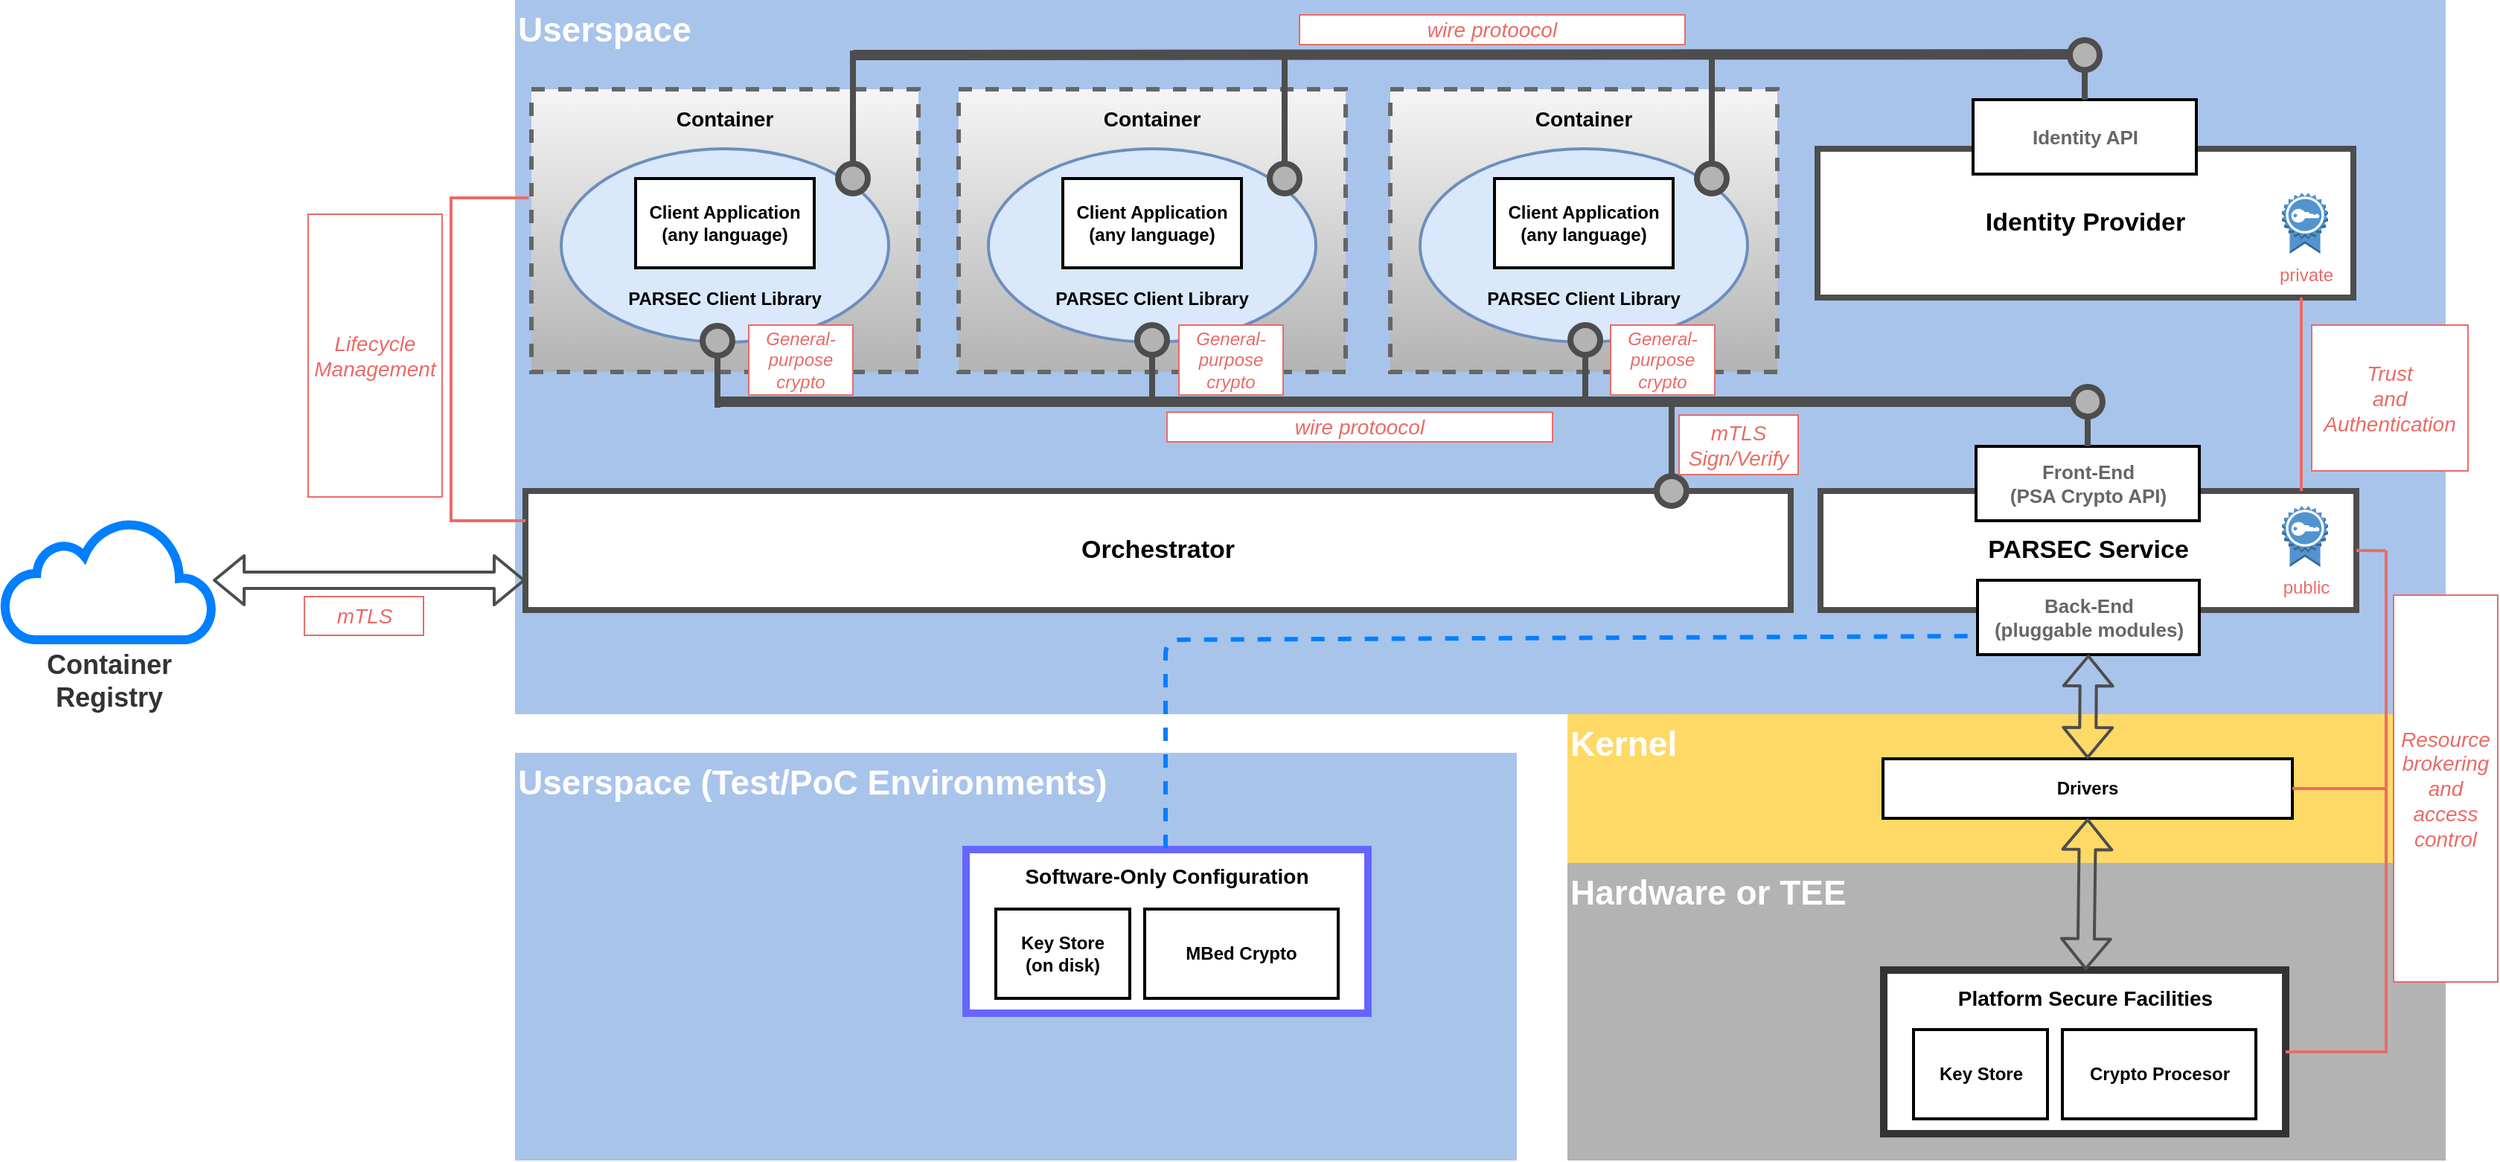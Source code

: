 <mxfile version="11.1.4" type="device"><diagram id="nnO2t3JI75dAM04FSM4a" name="Page-1"><mxGraphModel dx="2243" dy="840" grid="1" gridSize="10" guides="1" tooltips="1" connect="1" arrows="1" fold="1" page="1" pageScale="1" pageWidth="827" pageHeight="1169" math="0" shadow="0"><root><mxCell id="0"/><mxCell id="1" parent="0"/><mxCell id="nVXsUajw_tlJqkkYu1b2-60" value="&lt;b&gt;&lt;font color=&quot;#ffffff&quot; style=&quot;font-size: 23px&quot;&gt;Userspace (Test/PoC Environments)&lt;/font&gt;&lt;/b&gt;" style="rounded=0;whiteSpace=wrap;html=1;strokeWidth=2;strokeColor=none;fillColor=#A9C4EB;align=left;imageVerticalAlign=top;verticalAlign=top;" vertex="1" parent="1"><mxGeometry x="33" y="536" width="673" height="274" as="geometry"/></mxCell><mxCell id="nVXsUajw_tlJqkkYu1b2-15" value="&lt;b&gt;&lt;font color=&quot;#ffffff&quot; style=&quot;font-size: 23px&quot;&gt;Hardware or TEE&lt;/font&gt;&lt;/b&gt;" style="rounded=0;whiteSpace=wrap;html=1;strokeWidth=2;strokeColor=none;fillColor=#B3B3B3;align=left;imageVerticalAlign=top;verticalAlign=top;" vertex="1" parent="1"><mxGeometry x="740" y="610" width="590" height="200" as="geometry"/></mxCell><mxCell id="nVXsUajw_tlJqkkYu1b2-14" value="&lt;b&gt;&lt;font color=&quot;#ffffff&quot; style=&quot;font-size: 23px&quot;&gt;Kernel&lt;/font&gt;&lt;/b&gt;" style="rounded=0;whiteSpace=wrap;html=1;strokeWidth=2;strokeColor=none;fillColor=#FFD966;align=left;imageVerticalAlign=top;verticalAlign=top;" vertex="1" parent="1"><mxGeometry x="740" y="510" width="590" height="100" as="geometry"/></mxCell><mxCell id="nVXsUajw_tlJqkkYu1b2-13" value="&lt;b&gt;&lt;font color=&quot;#ffffff&quot; style=&quot;font-size: 23px&quot;&gt;Userspace&lt;/font&gt;&lt;/b&gt;" style="rounded=0;whiteSpace=wrap;html=1;strokeWidth=2;strokeColor=none;fillColor=#A9C4EB;align=left;imageVerticalAlign=top;verticalAlign=top;" vertex="1" parent="1"><mxGeometry x="33" y="30" width="1297" height="480" as="geometry"/></mxCell><mxCell id="j612LXvGeAoHQ2HB3Ahq-9" value="&lt;b style=&quot;font-size: 14px&quot;&gt;Container&lt;br&gt;&lt;br&gt;&lt;br&gt;&lt;br&gt;&lt;br&gt;&lt;br&gt;&lt;br&gt;&lt;br&gt;&lt;br&gt;&lt;br&gt;&lt;/b&gt;" style="rounded=0;whiteSpace=wrap;html=1;strokeWidth=3;dashed=1;gradientColor=#b3b3b3;fillColor=#f5f5f5;strokeColor=#666666;" parent="1" vertex="1"><mxGeometry x="331" y="90" width="260" height="190" as="geometry"/></mxCell><mxCell id="j612LXvGeAoHQ2HB3Ahq-7" value="&lt;b&gt;&lt;br&gt;&lt;br&gt;&lt;br&gt;&lt;br&gt;&lt;br&gt;PARSEC Client Library&lt;/b&gt;" style="ellipse;whiteSpace=wrap;html=1;strokeWidth=2;fillColor=#dae8fc;strokeColor=#6c8ebf;" parent="1" vertex="1"><mxGeometry x="351" y="130" width="220" height="130" as="geometry"/></mxCell><mxCell id="j612LXvGeAoHQ2HB3Ahq-2" value="&lt;b&gt;Client Application&lt;br&gt;(any language)&lt;br&gt;&lt;/b&gt;" style="rounded=0;whiteSpace=wrap;html=1;strokeWidth=2;" parent="1" vertex="1"><mxGeometry x="401" y="150" width="120" height="60" as="geometry"/></mxCell><mxCell id="j612LXvGeAoHQ2HB3Ahq-4" value="&lt;b&gt;&lt;font style=&quot;font-size: 17px&quot;&gt;PARSEC Service&lt;/font&gt;&lt;/b&gt;" style="rounded=0;whiteSpace=wrap;html=1;strokeWidth=4;strokeColor=#4D4D4D;" parent="1" vertex="1"><mxGeometry x="910" y="360" width="360" height="80" as="geometry"/></mxCell><mxCell id="j612LXvGeAoHQ2HB3Ahq-8" value="&lt;font size=&quot;1&quot;&gt;&lt;b style=&quot;font-size: 14px&quot;&gt;Platform Secure Facilities&lt;/b&gt;&lt;/font&gt;&lt;br&gt;&lt;br&gt;&lt;br&gt;&lt;br&gt;&lt;br&gt;&lt;br&gt;" style="rounded=0;whiteSpace=wrap;html=1;strokeWidth=5;strokeColor=#333333;" parent="1" vertex="1"><mxGeometry x="952.5" y="682" width="270" height="110" as="geometry"/></mxCell><mxCell id="nVXsUajw_tlJqkkYu1b2-1" value="&lt;b&gt;Key Store&lt;/b&gt;" style="rounded=0;whiteSpace=wrap;html=1;strokeWidth=2;" vertex="1" parent="1"><mxGeometry x="972.5" y="722" width="90" height="60" as="geometry"/></mxCell><mxCell id="nVXsUajw_tlJqkkYu1b2-2" value="&lt;b&gt;Crypto Procesor&lt;/b&gt;" style="rounded=0;whiteSpace=wrap;html=1;strokeWidth=2;" vertex="1" parent="1"><mxGeometry x="1072.5" y="722" width="130" height="60" as="geometry"/></mxCell><mxCell id="j612LXvGeAoHQ2HB3Ahq-6" value="" style="shape=image;html=1;verticalAlign=top;verticalLabelPosition=bottom;labelBackgroundColor=#ffffff;imageAspect=0;aspect=fixed;image=https://cdn4.iconfinder.com/data/icons/evil-icons-user-interface/64/lock-128.png;strokeWidth=2;imageBackground=none;" parent="1" vertex="1"><mxGeometry x="938" y="630" width="52" height="52" as="geometry"/></mxCell><mxCell id="nVXsUajw_tlJqkkYu1b2-4" value="&lt;b&gt;Drivers&lt;/b&gt;" style="rounded=0;whiteSpace=wrap;html=1;strokeWidth=2;" vertex="1" parent="1"><mxGeometry x="952" y="540" width="275" height="40" as="geometry"/></mxCell><mxCell id="nVXsUajw_tlJqkkYu1b2-7" value="&lt;b style=&quot;font-size: 14px&quot;&gt;Container&lt;br&gt;&lt;br&gt;&lt;br&gt;&lt;br&gt;&lt;br&gt;&lt;br&gt;&lt;br&gt;&lt;br&gt;&lt;br&gt;&lt;br&gt;&lt;/b&gt;" style="rounded=0;whiteSpace=wrap;html=1;strokeWidth=3;dashed=1;gradientColor=#b3b3b3;fillColor=#f5f5f5;strokeColor=#666666;" vertex="1" parent="1"><mxGeometry x="44" y="90" width="260" height="190" as="geometry"/></mxCell><mxCell id="nVXsUajw_tlJqkkYu1b2-8" value="&lt;b&gt;&lt;br&gt;&lt;br&gt;&lt;br&gt;&lt;br&gt;&lt;br&gt;PARSEC Client Library&lt;/b&gt;" style="ellipse;whiteSpace=wrap;html=1;strokeWidth=2;fillColor=#dae8fc;strokeColor=#6c8ebf;" vertex="1" parent="1"><mxGeometry x="64" y="130" width="220" height="130" as="geometry"/></mxCell><mxCell id="nVXsUajw_tlJqkkYu1b2-9" value="&lt;b&gt;Client Application&lt;br&gt;(any language)&lt;br&gt;&lt;/b&gt;" style="rounded=0;whiteSpace=wrap;html=1;strokeWidth=2;" vertex="1" parent="1"><mxGeometry x="114" y="150" width="120" height="60" as="geometry"/></mxCell><mxCell id="nVXsUajw_tlJqkkYu1b2-10" value="&lt;b style=&quot;font-size: 14px&quot;&gt;Container&lt;br&gt;&lt;br&gt;&lt;br&gt;&lt;br&gt;&lt;br&gt;&lt;br&gt;&lt;br&gt;&lt;br&gt;&lt;br&gt;&lt;br&gt;&lt;/b&gt;" style="rounded=0;whiteSpace=wrap;html=1;strokeWidth=3;dashed=1;gradientColor=#b3b3b3;fillColor=#f5f5f5;strokeColor=#666666;" vertex="1" parent="1"><mxGeometry x="621" y="90" width="260" height="190" as="geometry"/></mxCell><mxCell id="nVXsUajw_tlJqkkYu1b2-11" value="&lt;b&gt;&lt;br&gt;&lt;br&gt;&lt;br&gt;&lt;br&gt;&lt;br&gt;PARSEC Client Library&lt;/b&gt;" style="ellipse;whiteSpace=wrap;html=1;strokeWidth=2;fillColor=#dae8fc;strokeColor=#6c8ebf;" vertex="1" parent="1"><mxGeometry x="641" y="130" width="220" height="130" as="geometry"/></mxCell><mxCell id="nVXsUajw_tlJqkkYu1b2-12" value="&lt;b&gt;Client Application&lt;br&gt;(any language)&lt;br&gt;&lt;/b&gt;" style="rounded=0;whiteSpace=wrap;html=1;strokeWidth=2;" vertex="1" parent="1"><mxGeometry x="691" y="150" width="120" height="60" as="geometry"/></mxCell><mxCell id="nVXsUajw_tlJqkkYu1b2-16" value="&lt;span style=&quot;font-size: 14px&quot;&gt;&lt;b&gt;Software-Only Configuration&lt;br&gt;&lt;br&gt;&lt;/b&gt;&lt;/span&gt;&lt;br&gt;&lt;br&gt;&lt;br&gt;&lt;br&gt;" style="rounded=0;whiteSpace=wrap;html=1;strokeWidth=5;strokeColor=#6666FF;" vertex="1" parent="1"><mxGeometry x="336" y="601" width="270" height="110" as="geometry"/></mxCell><mxCell id="nVXsUajw_tlJqkkYu1b2-17" value="&lt;b&gt;Key Store&lt;br&gt;(on disk)&lt;br&gt;&lt;/b&gt;" style="rounded=0;whiteSpace=wrap;html=1;strokeWidth=2;" vertex="1" parent="1"><mxGeometry x="356" y="641" width="90" height="60" as="geometry"/></mxCell><mxCell id="nVXsUajw_tlJqkkYu1b2-18" value="&lt;b&gt;MBed Crypto&lt;/b&gt;" style="rounded=0;whiteSpace=wrap;html=1;strokeWidth=2;" vertex="1" parent="1"><mxGeometry x="456" y="641" width="130" height="60" as="geometry"/></mxCell><mxCell id="nVXsUajw_tlJqkkYu1b2-19" value="&lt;b style=&quot;font-size: 13px&quot;&gt;&lt;font style=&quot;font-size: 13px&quot;&gt;&lt;font color=&quot;#666666&quot;&gt;Front-End&lt;br&gt;(PSA Crypto API)&lt;/font&gt;&lt;br&gt;&lt;/font&gt;&lt;/b&gt;" style="rounded=0;whiteSpace=wrap;html=1;strokeWidth=2;" vertex="1" parent="1"><mxGeometry x="1014.5" y="330" width="150" height="50" as="geometry"/></mxCell><mxCell id="nVXsUajw_tlJqkkYu1b2-20" value="&lt;b style=&quot;font-size: 13px&quot;&gt;&lt;font style=&quot;font-size: 13px&quot;&gt;&lt;font color=&quot;#666666&quot;&gt;Back-End&lt;br&gt;(pluggable modules)&lt;/font&gt;&lt;br&gt;&lt;/font&gt;&lt;/b&gt;" style="rounded=0;whiteSpace=wrap;html=1;strokeWidth=2;" vertex="1" parent="1"><mxGeometry x="1015.5" y="420" width="149" height="50" as="geometry"/></mxCell><mxCell id="nVXsUajw_tlJqkkYu1b2-21" value="" style="ellipse;whiteSpace=wrap;html=1;aspect=fixed;strokeColor=#4D4D4D;strokeWidth=4;fillColor=#B3B3B3;" vertex="1" parent="1"><mxGeometry x="1079.5" y="290" width="20" height="20" as="geometry"/></mxCell><mxCell id="nVXsUajw_tlJqkkYu1b2-23" value="" style="endArrow=none;html=1;exitX=0.5;exitY=0;exitDx=0;exitDy=0;strokeWidth=4;strokeColor=#4D4D4D;entryX=0.5;entryY=1;entryDx=0;entryDy=0;" edge="1" parent="1" source="nVXsUajw_tlJqkkYu1b2-19" target="nVXsUajw_tlJqkkYu1b2-21"><mxGeometry width="50" height="50" relative="1" as="geometry"><mxPoint x="1187" y="240" as="sourcePoint"/><mxPoint x="1090" y="315" as="targetPoint"/></mxGeometry></mxCell><mxCell id="nVXsUajw_tlJqkkYu1b2-25" value="" style="shape=flexArrow;endArrow=classic;startArrow=classic;html=1;strokeColor=#4D4D4D;strokeWidth=2;exitX=0.5;exitY=0;exitDx=0;exitDy=0;entryX=0.5;entryY=1;entryDx=0;entryDy=0;" edge="1" parent="1" source="nVXsUajw_tlJqkkYu1b2-4" target="nVXsUajw_tlJqkkYu1b2-20"><mxGeometry width="50" height="50" relative="1" as="geometry"><mxPoint x="1420" y="530" as="sourcePoint"/><mxPoint x="1470" y="480" as="targetPoint"/></mxGeometry></mxCell><mxCell id="nVXsUajw_tlJqkkYu1b2-26" value="" style="shape=flexArrow;endArrow=classic;startArrow=classic;html=1;strokeColor=#4D4D4D;strokeWidth=2;entryX=0.5;entryY=1;entryDx=0;entryDy=0;" edge="1" parent="1" source="j612LXvGeAoHQ2HB3Ahq-8" target="nVXsUajw_tlJqkkYu1b2-4"><mxGeometry width="50" height="50" relative="1" as="geometry"><mxPoint x="1100" y="560" as="sourcePoint"/><mxPoint x="1100" y="505" as="targetPoint"/></mxGeometry></mxCell><mxCell id="nVXsUajw_tlJqkkYu1b2-28" value="" style="shape=image;html=1;verticalAlign=top;verticalLabelPosition=bottom;labelBackgroundColor=#ffffff;imageAspect=0;aspect=fixed;image=https://cdn2.iconfinder.com/data/icons/electronics-17/24/electronics-01-128.png;strokeColor=#4D4D4D;strokeWidth=4;fillColor=#B3B3B3;" vertex="1" parent="1"><mxGeometry x="980.5" y="633.5" width="45" height="45" as="geometry"/></mxCell><mxCell id="nVXsUajw_tlJqkkYu1b2-29" value="" style="endArrow=none;html=1;strokeColor=#EA6B66;strokeWidth=2;" edge="1" parent="1"><mxGeometry width="50" height="50" relative="1" as="geometry"><mxPoint x="1290" y="738" as="sourcePoint"/><mxPoint x="1290" y="400" as="targetPoint"/></mxGeometry></mxCell><mxCell id="nVXsUajw_tlJqkkYu1b2-30" value="" style="endArrow=none;html=1;strokeColor=#EA6B66;strokeWidth=2;exitX=1;exitY=0.5;exitDx=0;exitDy=0;" edge="1" parent="1" source="j612LXvGeAoHQ2HB3Ahq-8"><mxGeometry width="50" height="50" relative="1" as="geometry"><mxPoint x="240" y="1350" as="sourcePoint"/><mxPoint x="1290" y="737" as="targetPoint"/></mxGeometry></mxCell><mxCell id="nVXsUajw_tlJqkkYu1b2-31" value="" style="endArrow=none;html=1;strokeColor=#EA6B66;strokeWidth=2;exitX=1;exitY=0.5;exitDx=0;exitDy=0;" edge="1" parent="1" source="nVXsUajw_tlJqkkYu1b2-4"><mxGeometry width="50" height="50" relative="1" as="geometry"><mxPoint x="1350" y="900" as="sourcePoint"/><mxPoint x="1290" y="560" as="targetPoint"/></mxGeometry></mxCell><mxCell id="nVXsUajw_tlJqkkYu1b2-32" value="" style="endArrow=none;html=1;strokeColor=#EA6B66;strokeWidth=2;entryX=1;entryY=0.5;entryDx=0;entryDy=0;exitX=0.969;exitY=0.771;exitDx=0;exitDy=0;exitPerimeter=0;" edge="1" parent="1" source="nVXsUajw_tlJqkkYu1b2-13" target="j612LXvGeAoHQ2HB3Ahq-4"><mxGeometry width="50" height="50" relative="1" as="geometry"><mxPoint x="1290" y="458" as="sourcePoint"/><mxPoint x="1460" y="940" as="targetPoint"/></mxGeometry></mxCell><mxCell id="nVXsUajw_tlJqkkYu1b2-33" value="&lt;span style=&quot;font-size: 14px&quot;&gt;&lt;i&gt;Resource brokering and access control&lt;/i&gt;&lt;/span&gt;" style="rounded=0;whiteSpace=wrap;html=1;strokeWidth=1;strokeColor=#EA6B66;fontColor=#EA6B66;" vertex="1" parent="1"><mxGeometry x="1295" y="430" width="70" height="260" as="geometry"/></mxCell><mxCell id="nVXsUajw_tlJqkkYu1b2-34" value="&lt;b&gt;&lt;font style=&quot;font-size: 17px&quot;&gt;Orchestrator&lt;/font&gt;&lt;/b&gt;" style="rounded=0;whiteSpace=wrap;html=1;strokeWidth=4;strokeColor=#4D4D4D;" vertex="1" parent="1"><mxGeometry x="40" y="360" width="850" height="80" as="geometry"/></mxCell><mxCell id="nVXsUajw_tlJqkkYu1b2-37" value="&lt;span style=&quot;font-size: 14px&quot;&gt;&lt;i&gt;Lifecycle&lt;br&gt;Management&lt;br&gt;&lt;/i&gt;&lt;/span&gt;" style="rounded=0;whiteSpace=wrap;html=1;strokeWidth=1;strokeColor=#EA6B66;fontColor=#EA6B66;" vertex="1" parent="1"><mxGeometry x="-106" y="174" width="90" height="190" as="geometry"/></mxCell><mxCell id="nVXsUajw_tlJqkkYu1b2-38" value="" style="endArrow=none;html=1;strokeColor=#EA6B66;strokeWidth=2;" edge="1" parent="1"><mxGeometry width="50" height="50" relative="1" as="geometry"><mxPoint x="-10" y="381" as="sourcePoint"/><mxPoint x="-10" y="162" as="targetPoint"/></mxGeometry></mxCell><mxCell id="nVXsUajw_tlJqkkYu1b2-39" value="" style="endArrow=none;html=1;strokeColor=#EA6B66;strokeWidth=2;entryX=-0.007;entryY=0.384;entryDx=0;entryDy=0;entryPerimeter=0;" edge="1" parent="1" target="nVXsUajw_tlJqkkYu1b2-7"><mxGeometry width="50" height="50" relative="1" as="geometry"><mxPoint x="-10" y="163" as="sourcePoint"/><mxPoint x="1310" y="477" as="targetPoint"/></mxGeometry></mxCell><mxCell id="nVXsUajw_tlJqkkYu1b2-40" value="" style="endArrow=none;html=1;strokeColor=#EA6B66;strokeWidth=2;entryX=0;entryY=0.25;entryDx=0;entryDy=0;" edge="1" parent="1" target="nVXsUajw_tlJqkkYu1b2-34"><mxGeometry width="50" height="50" relative="1" as="geometry"><mxPoint x="-10" y="380" as="sourcePoint"/><mxPoint x="1320" y="487" as="targetPoint"/></mxGeometry></mxCell><mxCell id="nVXsUajw_tlJqkkYu1b2-41" value="" style="endArrow=none;html=1;strokeWidth=7;strokeColor=#4D4D4D;entryX=0;entryY=0.5;entryDx=0;entryDy=0;" edge="1" parent="1" target="nVXsUajw_tlJqkkYu1b2-21"><mxGeometry width="50" height="50" relative="1" as="geometry"><mxPoint x="170" y="300" as="sourcePoint"/><mxPoint x="1099.5" y="320" as="targetPoint"/></mxGeometry></mxCell><mxCell id="nVXsUajw_tlJqkkYu1b2-42" value="" style="ellipse;whiteSpace=wrap;html=1;aspect=fixed;strokeColor=#4D4D4D;strokeWidth=4;fillColor=#B3B3B3;" vertex="1" parent="1"><mxGeometry x="159" y="249" width="20" height="20" as="geometry"/></mxCell><mxCell id="nVXsUajw_tlJqkkYu1b2-43" value="" style="endArrow=none;html=1;exitX=0.5;exitY=0;exitDx=0;exitDy=0;strokeWidth=4;strokeColor=#4D4D4D;entryX=0.5;entryY=1;entryDx=0;entryDy=0;" edge="1" parent="1" target="nVXsUajw_tlJqkkYu1b2-42"><mxGeometry width="50" height="50" relative="1" as="geometry"><mxPoint x="169" y="304" as="sourcePoint"/><mxPoint x="169.5" y="274" as="targetPoint"/></mxGeometry></mxCell><mxCell id="nVXsUajw_tlJqkkYu1b2-44" value="" style="ellipse;whiteSpace=wrap;html=1;aspect=fixed;strokeColor=#4D4D4D;strokeWidth=4;fillColor=#B3B3B3;" vertex="1" parent="1"><mxGeometry x="451" y="248.5" width="20" height="20" as="geometry"/></mxCell><mxCell id="nVXsUajw_tlJqkkYu1b2-45" value="" style="endArrow=none;html=1;exitX=0.5;exitY=0;exitDx=0;exitDy=0;strokeWidth=4;strokeColor=#4D4D4D;entryX=0.5;entryY=1;entryDx=0;entryDy=0;" edge="1" parent="1" target="nVXsUajw_tlJqkkYu1b2-44"><mxGeometry width="50" height="50" relative="1" as="geometry"><mxPoint x="461" y="301.5" as="sourcePoint"/><mxPoint x="461.5" y="273.5" as="targetPoint"/></mxGeometry></mxCell><mxCell id="nVXsUajw_tlJqkkYu1b2-48" value="" style="ellipse;whiteSpace=wrap;html=1;aspect=fixed;strokeColor=#4D4D4D;strokeWidth=4;fillColor=#B3B3B3;" vertex="1" parent="1"><mxGeometry x="742" y="248.5" width="20" height="20" as="geometry"/></mxCell><mxCell id="nVXsUajw_tlJqkkYu1b2-49" value="" style="endArrow=none;html=1;exitX=0.5;exitY=0;exitDx=0;exitDy=0;strokeWidth=4;strokeColor=#4D4D4D;entryX=0.5;entryY=1;entryDx=0;entryDy=0;" edge="1" parent="1" target="nVXsUajw_tlJqkkYu1b2-48"><mxGeometry width="50" height="50" relative="1" as="geometry"><mxPoint x="752" y="301.5" as="sourcePoint"/><mxPoint x="752.5" y="273.5" as="targetPoint"/></mxGeometry></mxCell><mxCell id="nVXsUajw_tlJqkkYu1b2-50" value="" style="ellipse;whiteSpace=wrap;html=1;aspect=fixed;strokeColor=#4D4D4D;strokeWidth=4;fillColor=#B3B3B3;" vertex="1" parent="1"><mxGeometry x="800" y="350" width="20" height="20" as="geometry"/></mxCell><mxCell id="nVXsUajw_tlJqkkYu1b2-51" value="" style="endArrow=none;html=1;strokeWidth=4;strokeColor=#4D4D4D;entryX=0.5;entryY=0;entryDx=0;entryDy=0;" edge="1" parent="1" target="nVXsUajw_tlJqkkYu1b2-50"><mxGeometry width="50" height="50" relative="1" as="geometry"><mxPoint x="810" y="300" as="sourcePoint"/><mxPoint x="810.5" y="358.5" as="targetPoint"/></mxGeometry></mxCell><mxCell id="nVXsUajw_tlJqkkYu1b2-52" value="&lt;span style=&quot;font-size: 14px&quot;&gt;&lt;i&gt;mTLS&lt;br&gt;Sign/Verify&lt;br&gt;&lt;/i&gt;&lt;/span&gt;" style="rounded=0;whiteSpace=wrap;html=1;strokeWidth=1;strokeColor=#EA6B66;fontColor=#EA6B66;" vertex="1" parent="1"><mxGeometry x="815" y="309" width="80" height="40" as="geometry"/></mxCell><mxCell id="nVXsUajw_tlJqkkYu1b2-53" value="&lt;font color=&quot;#333333&quot; style=&quot;font-size: 18px&quot;&gt;&lt;b&gt;Container&lt;br&gt;Registry&lt;/b&gt;&lt;/font&gt;" style="html=1;verticalLabelPosition=bottom;align=center;labelBackgroundColor=#ffffff;verticalAlign=top;strokeWidth=6;strokeColor=#007FFF;fillColor=#ffffff;shadow=0;dashed=0;shape=mxgraph.ios7.icons.cloud;fontColor=#EA6B66;" vertex="1" parent="1"><mxGeometry x="-310" y="380" width="140" height="80" as="geometry"/></mxCell><mxCell id="nVXsUajw_tlJqkkYu1b2-58" value="" style="shape=flexArrow;endArrow=classic;startArrow=classic;html=1;strokeColor=#4D4D4D;strokeWidth=2;exitX=0;exitY=0.75;exitDx=0;exitDy=0;" edge="1" parent="1" source="nVXsUajw_tlJqkkYu1b2-34"><mxGeometry width="50" height="50" relative="1" as="geometry"><mxPoint x="-80" y="717" as="sourcePoint"/><mxPoint x="-170" y="420" as="targetPoint"/></mxGeometry></mxCell><mxCell id="nVXsUajw_tlJqkkYu1b2-59" value="&lt;span style=&quot;font-size: 14px&quot;&gt;&lt;i&gt;mTLS&lt;br&gt;&lt;/i&gt;&lt;/span&gt;" style="rounded=0;whiteSpace=wrap;html=1;strokeWidth=1;strokeColor=#EA6B66;fontColor=#EA6B66;" vertex="1" parent="1"><mxGeometry x="-108.5" y="431" width="80" height="26" as="geometry"/></mxCell><mxCell id="nVXsUajw_tlJqkkYu1b2-61" value="" style="endArrow=none;html=1;strokeColor=#007FFF;strokeWidth=3;fillColor=#ffffff;fontColor=#EA6B66;entryX=0;entryY=0.75;entryDx=0;entryDy=0;dashed=1;" edge="1" parent="1" target="nVXsUajw_tlJqkkYu1b2-20"><mxGeometry width="50" height="50" relative="1" as="geometry"><mxPoint x="470" y="600" as="sourcePoint"/><mxPoint x="520" y="550" as="targetPoint"/><Array as="points"><mxPoint x="470" y="460"/></Array></mxGeometry></mxCell><mxCell id="nVXsUajw_tlJqkkYu1b2-62" value="&lt;b&gt;&lt;font style=&quot;font-size: 17px&quot;&gt;Identity Provider&lt;/font&gt;&lt;/b&gt;" style="rounded=0;whiteSpace=wrap;html=1;strokeWidth=4;strokeColor=#4D4D4D;" vertex="1" parent="1"><mxGeometry x="908" y="130" width="360" height="100" as="geometry"/></mxCell><mxCell id="nVXsUajw_tlJqkkYu1b2-63" value="&lt;b style=&quot;font-size: 13px&quot;&gt;&lt;font style=&quot;font-size: 13px&quot;&gt;&lt;font color=&quot;#666666&quot;&gt;Identity API&lt;/font&gt;&lt;br&gt;&lt;/font&gt;&lt;/b&gt;" style="rounded=0;whiteSpace=wrap;html=1;strokeWidth=2;" vertex="1" parent="1"><mxGeometry x="1012.5" y="97" width="150" height="50" as="geometry"/></mxCell><mxCell id="nVXsUajw_tlJqkkYu1b2-64" value="" style="ellipse;whiteSpace=wrap;html=1;aspect=fixed;strokeColor=#4D4D4D;strokeWidth=4;fillColor=#B3B3B3;" vertex="1" parent="1"><mxGeometry x="1077.5" y="57" width="20" height="20" as="geometry"/></mxCell><mxCell id="nVXsUajw_tlJqkkYu1b2-65" value="" style="endArrow=none;html=1;exitX=0.5;exitY=0;exitDx=0;exitDy=0;strokeWidth=4;strokeColor=#4D4D4D;entryX=0.5;entryY=1;entryDx=0;entryDy=0;" edge="1" parent="1" target="nVXsUajw_tlJqkkYu1b2-64"><mxGeometry width="50" height="50" relative="1" as="geometry"><mxPoint x="1087.5" y="97" as="sourcePoint"/><mxPoint x="1088" y="82" as="targetPoint"/></mxGeometry></mxCell><mxCell id="nVXsUajw_tlJqkkYu1b2-66" value="" style="endArrow=none;html=1;strokeWidth=7;strokeColor=#4D4D4D;entryX=0;entryY=0.5;entryDx=0;entryDy=0;" edge="1" parent="1"><mxGeometry width="50" height="50" relative="1" as="geometry"><mxPoint x="260" y="67" as="sourcePoint"/><mxPoint x="1076" y="66.5" as="targetPoint"/></mxGeometry></mxCell><mxCell id="nVXsUajw_tlJqkkYu1b2-67" value="" style="ellipse;whiteSpace=wrap;html=1;aspect=fixed;strokeColor=#4D4D4D;strokeWidth=4;fillColor=#B3B3B3;" vertex="1" parent="1"><mxGeometry x="250" y="140" width="20" height="20" as="geometry"/></mxCell><mxCell id="nVXsUajw_tlJqkkYu1b2-68" value="" style="endArrow=none;html=1;strokeWidth=4;strokeColor=#4D4D4D;entryX=0.5;entryY=0;entryDx=0;entryDy=0;" edge="1" parent="1" target="nVXsUajw_tlJqkkYu1b2-67"><mxGeometry width="50" height="50" relative="1" as="geometry"><mxPoint x="260" y="64" as="sourcePoint"/><mxPoint x="260.5" y="148.5" as="targetPoint"/></mxGeometry></mxCell><mxCell id="nVXsUajw_tlJqkkYu1b2-69" value="" style="ellipse;whiteSpace=wrap;html=1;aspect=fixed;strokeColor=#4D4D4D;strokeWidth=4;fillColor=#B3B3B3;" vertex="1" parent="1"><mxGeometry x="540" y="140" width="20" height="20" as="geometry"/></mxCell><mxCell id="nVXsUajw_tlJqkkYu1b2-70" value="" style="endArrow=none;html=1;strokeWidth=4;strokeColor=#4D4D4D;entryX=0.5;entryY=0;entryDx=0;entryDy=0;" edge="1" parent="1" target="nVXsUajw_tlJqkkYu1b2-69"><mxGeometry width="50" height="50" relative="1" as="geometry"><mxPoint x="550" y="64" as="sourcePoint"/><mxPoint x="550.5" y="148.5" as="targetPoint"/></mxGeometry></mxCell><mxCell id="nVXsUajw_tlJqkkYu1b2-71" value="" style="ellipse;whiteSpace=wrap;html=1;aspect=fixed;strokeColor=#4D4D4D;strokeWidth=4;fillColor=#B3B3B3;" vertex="1" parent="1"><mxGeometry x="827" y="140" width="20" height="20" as="geometry"/></mxCell><mxCell id="nVXsUajw_tlJqkkYu1b2-72" value="" style="endArrow=none;html=1;strokeWidth=4;strokeColor=#4D4D4D;entryX=0.5;entryY=0;entryDx=0;entryDy=0;" edge="1" parent="1" target="nVXsUajw_tlJqkkYu1b2-71"><mxGeometry width="50" height="50" relative="1" as="geometry"><mxPoint x="837" y="64" as="sourcePoint"/><mxPoint x="837.5" y="148.5" as="targetPoint"/></mxGeometry></mxCell><mxCell id="nVXsUajw_tlJqkkYu1b2-73" value="&lt;span style=&quot;font-size: 14px&quot;&gt;&lt;i&gt;wire protoocol&lt;br&gt;&lt;/i&gt;&lt;/span&gt;" style="rounded=0;whiteSpace=wrap;html=1;strokeWidth=1;strokeColor=#EA6B66;fontColor=#EA6B66;" vertex="1" parent="1"><mxGeometry x="560" y="40" width="259" height="20" as="geometry"/></mxCell><mxCell id="nVXsUajw_tlJqkkYu1b2-74" value="&lt;span style=&quot;font-size: 14px&quot;&gt;&lt;i&gt;wire protoocol&lt;br&gt;&lt;/i&gt;&lt;/span&gt;" style="rounded=0;whiteSpace=wrap;html=1;strokeWidth=1;strokeColor=#EA6B66;fontColor=#EA6B66;" vertex="1" parent="1"><mxGeometry x="471" y="307" width="259" height="20" as="geometry"/></mxCell><mxCell id="nVXsUajw_tlJqkkYu1b2-81" value="" style="endArrow=none;html=1;strokeColor=#EA6B66;strokeWidth=2;" edge="1" parent="1"><mxGeometry width="50" height="50" relative="1" as="geometry"><mxPoint x="1233" y="360" as="sourcePoint"/><mxPoint x="1233" y="230" as="targetPoint"/></mxGeometry></mxCell><mxCell id="nVXsUajw_tlJqkkYu1b2-82" value="private" style="outlineConnect=0;dashed=0;verticalLabelPosition=bottom;verticalAlign=top;align=center;html=1;shape=mxgraph.aws3.certificate;fillColor=#5294CF;gradientColor=none;strokeColor=#007FFF;strokeWidth=6;fontColor=#EA6B66;" vertex="1" parent="1"><mxGeometry x="1220" y="159.5" width="31" height="41" as="geometry"/></mxCell><mxCell id="nVXsUajw_tlJqkkYu1b2-83" value="public" style="outlineConnect=0;dashed=0;verticalLabelPosition=bottom;verticalAlign=top;align=center;html=1;shape=mxgraph.aws3.certificate;fillColor=#5294CF;gradientColor=none;strokeColor=#007FFF;strokeWidth=6;fontColor=#EA6B66;" vertex="1" parent="1"><mxGeometry x="1220" y="370" width="31" height="41" as="geometry"/></mxCell><mxCell id="nVXsUajw_tlJqkkYu1b2-86" value="&lt;span style=&quot;font-size: 14px&quot;&gt;&lt;i&gt;Trust&lt;br&gt;and&lt;br&gt;Authentication&lt;br&gt;&lt;/i&gt;&lt;/span&gt;" style="rounded=0;whiteSpace=wrap;html=1;strokeWidth=1;strokeColor=#EA6B66;fontColor=#EA6B66;" vertex="1" parent="1"><mxGeometry x="1240" y="248.5" width="105" height="98" as="geometry"/></mxCell><mxCell id="nVXsUajw_tlJqkkYu1b2-87" value="&lt;i&gt;&lt;font style=&quot;font-size: 12px&quot;&gt;General-purpose crypto&lt;/font&gt;&lt;br&gt;&lt;/i&gt;" style="rounded=0;whiteSpace=wrap;html=1;strokeWidth=1;strokeColor=#EA6B66;fontColor=#EA6B66;" vertex="1" parent="1"><mxGeometry x="190" y="248.5" width="70" height="47" as="geometry"/></mxCell><mxCell id="nVXsUajw_tlJqkkYu1b2-90" value="&lt;i&gt;&lt;font style=&quot;font-size: 12px&quot;&gt;General-purpose crypto&lt;/font&gt;&lt;br&gt;&lt;/i&gt;" style="rounded=0;whiteSpace=wrap;html=1;strokeWidth=1;strokeColor=#EA6B66;fontColor=#EA6B66;" vertex="1" parent="1"><mxGeometry x="479" y="248.5" width="70" height="47" as="geometry"/></mxCell><mxCell id="nVXsUajw_tlJqkkYu1b2-91" value="&lt;i&gt;&lt;font style=&quot;font-size: 12px&quot;&gt;General-purpose crypto&lt;/font&gt;&lt;br&gt;&lt;/i&gt;" style="rounded=0;whiteSpace=wrap;html=1;strokeWidth=1;strokeColor=#EA6B66;fontColor=#EA6B66;" vertex="1" parent="1"><mxGeometry x="769" y="248.5" width="70" height="47" as="geometry"/></mxCell></root></mxGraphModel></diagram></mxfile>